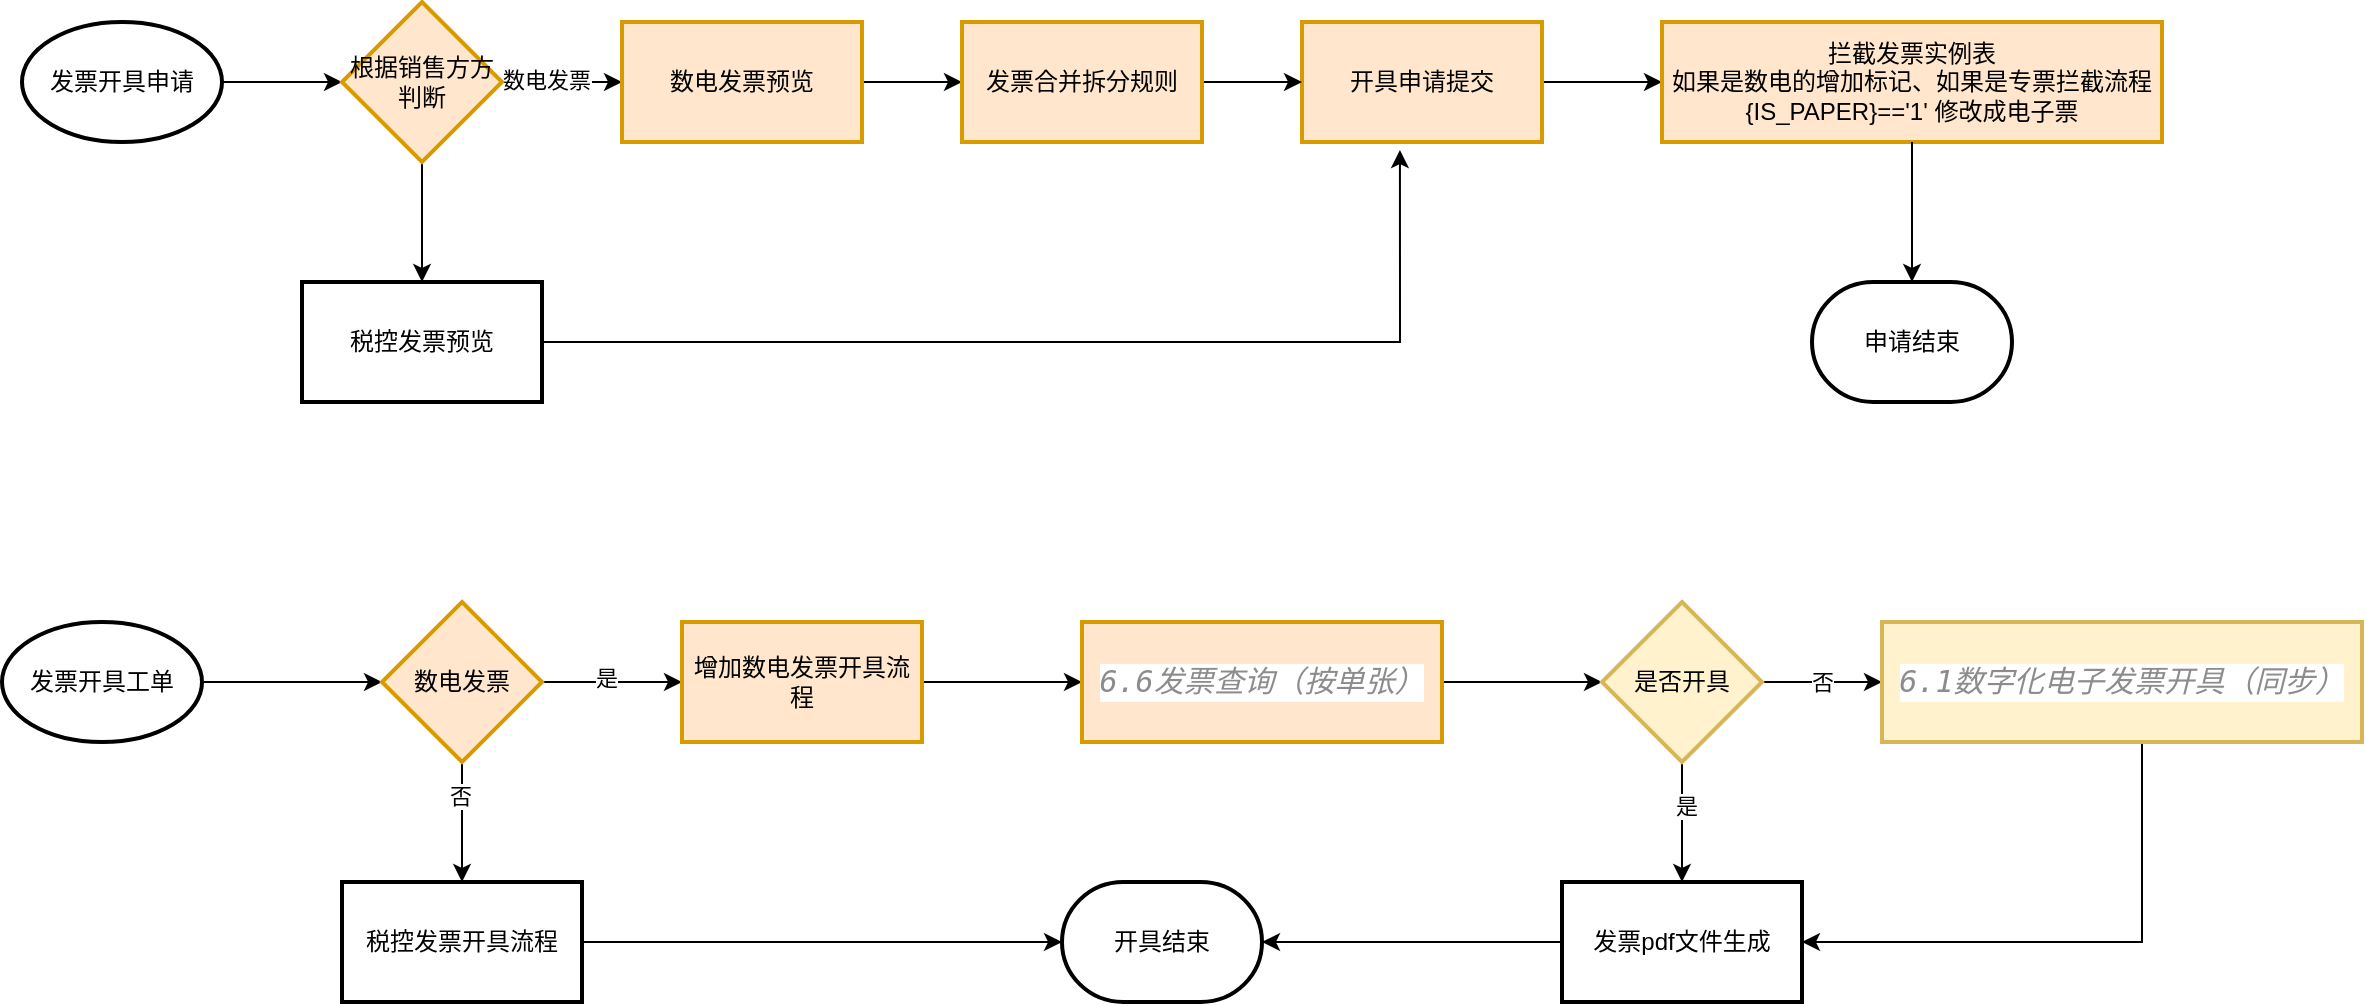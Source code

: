 <mxfile version="24.7.10">
  <diagram name="第 1 页" id="3UAAMPOmaUktBNUP9fB0">
    <mxGraphModel dx="1266" dy="639" grid="1" gridSize="10" guides="1" tooltips="1" connect="1" arrows="1" fold="1" page="1" pageScale="1" pageWidth="827" pageHeight="1169" math="0" shadow="0">
      <root>
        <mxCell id="0" />
        <mxCell id="1" parent="0" />
        <mxCell id="-Jz-nbpqpT1DS3PpgJbj-9" value="" style="edgeStyle=orthogonalEdgeStyle;rounded=0;orthogonalLoop=1;jettySize=auto;html=1;" parent="1" source="-Jz-nbpqpT1DS3PpgJbj-1" target="-Jz-nbpqpT1DS3PpgJbj-8" edge="1">
          <mxGeometry relative="1" as="geometry" />
        </mxCell>
        <mxCell id="-Jz-nbpqpT1DS3PpgJbj-1" value="发票开具申请" style="strokeWidth=2;html=1;shape=mxgraph.flowchart.start_1;whiteSpace=wrap;" parent="1" vertex="1">
          <mxGeometry x="60" y="200" width="100" height="60" as="geometry" />
        </mxCell>
        <mxCell id="-Jz-nbpqpT1DS3PpgJbj-11" value="" style="edgeStyle=orthogonalEdgeStyle;rounded=0;orthogonalLoop=1;jettySize=auto;html=1;" parent="1" source="-Jz-nbpqpT1DS3PpgJbj-8" target="-Jz-nbpqpT1DS3PpgJbj-10" edge="1">
          <mxGeometry relative="1" as="geometry" />
        </mxCell>
        <mxCell id="-Jz-nbpqpT1DS3PpgJbj-12" value="数电发票" style="edgeLabel;html=1;align=center;verticalAlign=middle;resizable=0;points=[];" parent="-Jz-nbpqpT1DS3PpgJbj-11" vertex="1" connectable="0">
          <mxGeometry x="-0.267" y="1" relative="1" as="geometry">
            <mxPoint as="offset" />
          </mxGeometry>
        </mxCell>
        <mxCell id="-Jz-nbpqpT1DS3PpgJbj-14" value="" style="edgeStyle=orthogonalEdgeStyle;rounded=0;orthogonalLoop=1;jettySize=auto;html=1;" parent="1" source="-Jz-nbpqpT1DS3PpgJbj-8" target="-Jz-nbpqpT1DS3PpgJbj-13" edge="1">
          <mxGeometry relative="1" as="geometry" />
        </mxCell>
        <mxCell id="-Jz-nbpqpT1DS3PpgJbj-8" value="根据销售方方判断" style="rhombus;whiteSpace=wrap;html=1;strokeWidth=2;fillColor=#ffe6cc;strokeColor=#d79b00;" parent="1" vertex="1">
          <mxGeometry x="220" y="190" width="80" height="80" as="geometry" />
        </mxCell>
        <mxCell id="-Jz-nbpqpT1DS3PpgJbj-57" value="" style="edgeStyle=orthogonalEdgeStyle;rounded=0;orthogonalLoop=1;jettySize=auto;html=1;" parent="1" source="-Jz-nbpqpT1DS3PpgJbj-10" target="-Jz-nbpqpT1DS3PpgJbj-56" edge="1">
          <mxGeometry relative="1" as="geometry" />
        </mxCell>
        <mxCell id="-Jz-nbpqpT1DS3PpgJbj-10" value="数电发票预览" style="whiteSpace=wrap;html=1;strokeWidth=2;fillColor=#ffe6cc;strokeColor=#d79b00;" parent="1" vertex="1">
          <mxGeometry x="360" y="200" width="120" height="60" as="geometry" />
        </mxCell>
        <mxCell id="-Jz-nbpqpT1DS3PpgJbj-13" value="税控发票预览" style="whiteSpace=wrap;html=1;strokeWidth=2;" parent="1" vertex="1">
          <mxGeometry x="200" y="330" width="120" height="60" as="geometry" />
        </mxCell>
        <mxCell id="-Jz-nbpqpT1DS3PpgJbj-18" value="" style="edgeStyle=orthogonalEdgeStyle;rounded=0;orthogonalLoop=1;jettySize=auto;html=1;" parent="1" source="-Jz-nbpqpT1DS3PpgJbj-15" target="-Jz-nbpqpT1DS3PpgJbj-17" edge="1">
          <mxGeometry relative="1" as="geometry" />
        </mxCell>
        <mxCell id="-Jz-nbpqpT1DS3PpgJbj-15" value="开具申请提交" style="whiteSpace=wrap;html=1;strokeWidth=2;fillColor=#ffe6cc;strokeColor=#d79b00;" parent="1" vertex="1">
          <mxGeometry x="700" y="200" width="120" height="60" as="geometry" />
        </mxCell>
        <mxCell id="-Jz-nbpqpT1DS3PpgJbj-17" value="拦截发票实例表&lt;div&gt;如果是数电的增加标记、如果是专票拦截流程{IS_PAPER}==&#39;1&#39; 修改成电子票&lt;/div&gt;" style="whiteSpace=wrap;html=1;strokeWidth=2;fillColor=#ffe6cc;strokeColor=#d79b00;" parent="1" vertex="1">
          <mxGeometry x="880" y="200" width="250" height="60" as="geometry" />
        </mxCell>
        <mxCell id="-Jz-nbpqpT1DS3PpgJbj-21" style="edgeStyle=orthogonalEdgeStyle;rounded=0;orthogonalLoop=1;jettySize=auto;html=1;entryX=0.408;entryY=1.067;entryDx=0;entryDy=0;entryPerimeter=0;" parent="1" source="-Jz-nbpqpT1DS3PpgJbj-13" target="-Jz-nbpqpT1DS3PpgJbj-15" edge="1">
          <mxGeometry relative="1" as="geometry" />
        </mxCell>
        <mxCell id="-Jz-nbpqpT1DS3PpgJbj-22" value="申请结束" style="strokeWidth=2;html=1;shape=mxgraph.flowchart.terminator;whiteSpace=wrap;" parent="1" vertex="1">
          <mxGeometry x="955" y="330" width="100" height="60" as="geometry" />
        </mxCell>
        <mxCell id="-Jz-nbpqpT1DS3PpgJbj-23" style="edgeStyle=orthogonalEdgeStyle;rounded=0;orthogonalLoop=1;jettySize=auto;html=1;entryX=0.5;entryY=0;entryDx=0;entryDy=0;entryPerimeter=0;" parent="1" source="-Jz-nbpqpT1DS3PpgJbj-17" target="-Jz-nbpqpT1DS3PpgJbj-22" edge="1">
          <mxGeometry relative="1" as="geometry" />
        </mxCell>
        <mxCell id="-Jz-nbpqpT1DS3PpgJbj-28" value="" style="edgeStyle=orthogonalEdgeStyle;rounded=0;orthogonalLoop=1;jettySize=auto;html=1;" parent="1" source="-Jz-nbpqpT1DS3PpgJbj-24" target="-Jz-nbpqpT1DS3PpgJbj-27" edge="1">
          <mxGeometry relative="1" as="geometry" />
        </mxCell>
        <mxCell id="-Jz-nbpqpT1DS3PpgJbj-24" value="发票开具工单" style="strokeWidth=2;html=1;shape=mxgraph.flowchart.start_1;whiteSpace=wrap;" parent="1" vertex="1">
          <mxGeometry x="50" y="500" width="100" height="60" as="geometry" />
        </mxCell>
        <mxCell id="-Jz-nbpqpT1DS3PpgJbj-30" value="" style="edgeStyle=orthogonalEdgeStyle;rounded=0;orthogonalLoop=1;jettySize=auto;html=1;" parent="1" source="-Jz-nbpqpT1DS3PpgJbj-27" target="-Jz-nbpqpT1DS3PpgJbj-29" edge="1">
          <mxGeometry relative="1" as="geometry" />
        </mxCell>
        <mxCell id="-Jz-nbpqpT1DS3PpgJbj-34" value="是" style="edgeLabel;html=1;align=center;verticalAlign=middle;resizable=0;points=[];" parent="-Jz-nbpqpT1DS3PpgJbj-30" vertex="1" connectable="0">
          <mxGeometry x="-0.086" y="2" relative="1" as="geometry">
            <mxPoint as="offset" />
          </mxGeometry>
        </mxCell>
        <mxCell id="-Jz-nbpqpT1DS3PpgJbj-33" value="" style="edgeStyle=orthogonalEdgeStyle;rounded=0;orthogonalLoop=1;jettySize=auto;html=1;" parent="1" source="-Jz-nbpqpT1DS3PpgJbj-27" target="-Jz-nbpqpT1DS3PpgJbj-32" edge="1">
          <mxGeometry relative="1" as="geometry" />
        </mxCell>
        <mxCell id="-Jz-nbpqpT1DS3PpgJbj-35" value="否" style="edgeLabel;html=1;align=center;verticalAlign=middle;resizable=0;points=[];" parent="-Jz-nbpqpT1DS3PpgJbj-33" vertex="1" connectable="0">
          <mxGeometry x="-0.45" y="-1" relative="1" as="geometry">
            <mxPoint as="offset" />
          </mxGeometry>
        </mxCell>
        <mxCell id="-Jz-nbpqpT1DS3PpgJbj-27" value="数电发票" style="rhombus;whiteSpace=wrap;html=1;strokeWidth=2;fillColor=#ffe6cc;strokeColor=#d79b00;" parent="1" vertex="1">
          <mxGeometry x="240" y="490" width="80" height="80" as="geometry" />
        </mxCell>
        <mxCell id="-Jz-nbpqpT1DS3PpgJbj-37" value="" style="edgeStyle=orthogonalEdgeStyle;rounded=0;orthogonalLoop=1;jettySize=auto;html=1;" parent="1" source="-Jz-nbpqpT1DS3PpgJbj-29" target="-Jz-nbpqpT1DS3PpgJbj-36" edge="1">
          <mxGeometry relative="1" as="geometry" />
        </mxCell>
        <mxCell id="-Jz-nbpqpT1DS3PpgJbj-29" value="增加数电发票开具流程" style="whiteSpace=wrap;html=1;strokeWidth=2;fillColor=#ffe6cc;strokeColor=#d79b00;" parent="1" vertex="1">
          <mxGeometry x="390" y="500" width="120" height="60" as="geometry" />
        </mxCell>
        <mxCell id="-Jz-nbpqpT1DS3PpgJbj-32" value="税控发票开具流程" style="whiteSpace=wrap;html=1;strokeWidth=2;" parent="1" vertex="1">
          <mxGeometry x="220" y="630" width="120" height="60" as="geometry" />
        </mxCell>
        <mxCell id="-Jz-nbpqpT1DS3PpgJbj-41" value="" style="edgeStyle=orthogonalEdgeStyle;rounded=0;orthogonalLoop=1;jettySize=auto;html=1;" parent="1" source="-Jz-nbpqpT1DS3PpgJbj-36" target="-Jz-nbpqpT1DS3PpgJbj-40" edge="1">
          <mxGeometry relative="1" as="geometry" />
        </mxCell>
        <mxCell id="-Jz-nbpqpT1DS3PpgJbj-36" value="&lt;div style=&quot;background-color:#ffffff;color:#080808&quot;&gt;&lt;pre style=&quot;font-family:&#39;JetBrains Mono&#39;,monospace;font-size:11.3pt;&quot;&gt;&lt;span style=&quot;color:#8c8c8c;font-style:italic;&quot;&gt;6.6&lt;/span&gt;&lt;span style=&quot;color:#8c8c8c;font-style:italic;font-family:&#39;Menlo-Regular&#39;,monospace;&quot;&gt;发票查询（按单张）&lt;/span&gt;&lt;/pre&gt;&lt;/div&gt;" style="whiteSpace=wrap;html=1;strokeWidth=2;fillColor=#ffe6cc;strokeColor=#d79b00;" parent="1" vertex="1">
          <mxGeometry x="590" y="500" width="180" height="60" as="geometry" />
        </mxCell>
        <mxCell id="-Jz-nbpqpT1DS3PpgJbj-43" value="" style="edgeStyle=orthogonalEdgeStyle;rounded=0;orthogonalLoop=1;jettySize=auto;html=1;" parent="1" source="-Jz-nbpqpT1DS3PpgJbj-40" target="-Jz-nbpqpT1DS3PpgJbj-42" edge="1">
          <mxGeometry relative="1" as="geometry" />
        </mxCell>
        <mxCell id="-Jz-nbpqpT1DS3PpgJbj-44" value="否" style="edgeLabel;html=1;align=center;verticalAlign=middle;resizable=0;points=[];" parent="-Jz-nbpqpT1DS3PpgJbj-43" vertex="1" connectable="0">
          <mxGeometry relative="1" as="geometry">
            <mxPoint as="offset" />
          </mxGeometry>
        </mxCell>
        <mxCell id="-Jz-nbpqpT1DS3PpgJbj-50" value="" style="edgeStyle=orthogonalEdgeStyle;rounded=0;orthogonalLoop=1;jettySize=auto;html=1;" parent="1" source="-Jz-nbpqpT1DS3PpgJbj-40" target="-Jz-nbpqpT1DS3PpgJbj-48" edge="1">
          <mxGeometry relative="1" as="geometry" />
        </mxCell>
        <mxCell id="SmkMkKPDx234Q4cf2KP6-1" value="是" style="edgeLabel;html=1;align=center;verticalAlign=middle;resizable=0;points=[];" vertex="1" connectable="0" parent="-Jz-nbpqpT1DS3PpgJbj-50">
          <mxGeometry x="-0.267" y="2" relative="1" as="geometry">
            <mxPoint as="offset" />
          </mxGeometry>
        </mxCell>
        <mxCell id="-Jz-nbpqpT1DS3PpgJbj-40" value="是否开具" style="rhombus;whiteSpace=wrap;html=1;strokeWidth=2;fillColor=#fff2cc;strokeColor=#d6b656;" parent="1" vertex="1">
          <mxGeometry x="850" y="490" width="80" height="80" as="geometry" />
        </mxCell>
        <mxCell id="-Jz-nbpqpT1DS3PpgJbj-51" style="edgeStyle=orthogonalEdgeStyle;rounded=0;orthogonalLoop=1;jettySize=auto;html=1;entryX=1;entryY=0.5;entryDx=0;entryDy=0;" parent="1" source="-Jz-nbpqpT1DS3PpgJbj-42" target="-Jz-nbpqpT1DS3PpgJbj-48" edge="1">
          <mxGeometry relative="1" as="geometry">
            <Array as="points">
              <mxPoint x="1120" y="660" />
            </Array>
          </mxGeometry>
        </mxCell>
        <mxCell id="-Jz-nbpqpT1DS3PpgJbj-42" value="&lt;div style=&quot;background-color:#ffffff;color:#080808&quot;&gt;&lt;pre style=&quot;font-family:&#39;JetBrains Mono&#39;,monospace;font-size:11.3pt;&quot;&gt;&lt;span style=&quot;color:#8c8c8c;font-style:italic;&quot;&gt;6.1&lt;/span&gt;&lt;span style=&quot;color:#8c8c8c;font-style:italic;font-family:&#39;Menlo-Regular&#39;,monospace;&quot;&gt;数字化电子发票开具（同步）&lt;/span&gt;&lt;/pre&gt;&lt;/div&gt;" style="whiteSpace=wrap;html=1;strokeWidth=2;fillColor=#fff2cc;strokeColor=#d6b656;" parent="1" vertex="1">
          <mxGeometry x="990" y="500" width="240" height="60" as="geometry" />
        </mxCell>
        <mxCell id="-Jz-nbpqpT1DS3PpgJbj-53" value="" style="edgeStyle=orthogonalEdgeStyle;rounded=0;orthogonalLoop=1;jettySize=auto;html=1;" parent="1" source="-Jz-nbpqpT1DS3PpgJbj-48" target="-Jz-nbpqpT1DS3PpgJbj-52" edge="1">
          <mxGeometry relative="1" as="geometry" />
        </mxCell>
        <mxCell id="-Jz-nbpqpT1DS3PpgJbj-48" value="发票pdf文件生成" style="whiteSpace=wrap;html=1;strokeWidth=2;" parent="1" vertex="1">
          <mxGeometry x="830" y="630" width="120" height="60" as="geometry" />
        </mxCell>
        <mxCell id="-Jz-nbpqpT1DS3PpgJbj-52" value="开具结束" style="strokeWidth=2;html=1;shape=mxgraph.flowchart.terminator;whiteSpace=wrap;" parent="1" vertex="1">
          <mxGeometry x="580" y="630" width="100" height="60" as="geometry" />
        </mxCell>
        <mxCell id="-Jz-nbpqpT1DS3PpgJbj-54" style="edgeStyle=orthogonalEdgeStyle;rounded=0;orthogonalLoop=1;jettySize=auto;html=1;entryX=0;entryY=0.5;entryDx=0;entryDy=0;entryPerimeter=0;" parent="1" source="-Jz-nbpqpT1DS3PpgJbj-32" target="-Jz-nbpqpT1DS3PpgJbj-52" edge="1">
          <mxGeometry relative="1" as="geometry" />
        </mxCell>
        <mxCell id="-Jz-nbpqpT1DS3PpgJbj-58" value="" style="edgeStyle=orthogonalEdgeStyle;rounded=0;orthogonalLoop=1;jettySize=auto;html=1;" parent="1" source="-Jz-nbpqpT1DS3PpgJbj-56" target="-Jz-nbpqpT1DS3PpgJbj-15" edge="1">
          <mxGeometry relative="1" as="geometry" />
        </mxCell>
        <mxCell id="-Jz-nbpqpT1DS3PpgJbj-56" value="发票合并拆分规则" style="whiteSpace=wrap;html=1;fillColor=#ffe6cc;strokeColor=#d79b00;strokeWidth=2;" parent="1" vertex="1">
          <mxGeometry x="530" y="200" width="120" height="60" as="geometry" />
        </mxCell>
      </root>
    </mxGraphModel>
  </diagram>
</mxfile>
